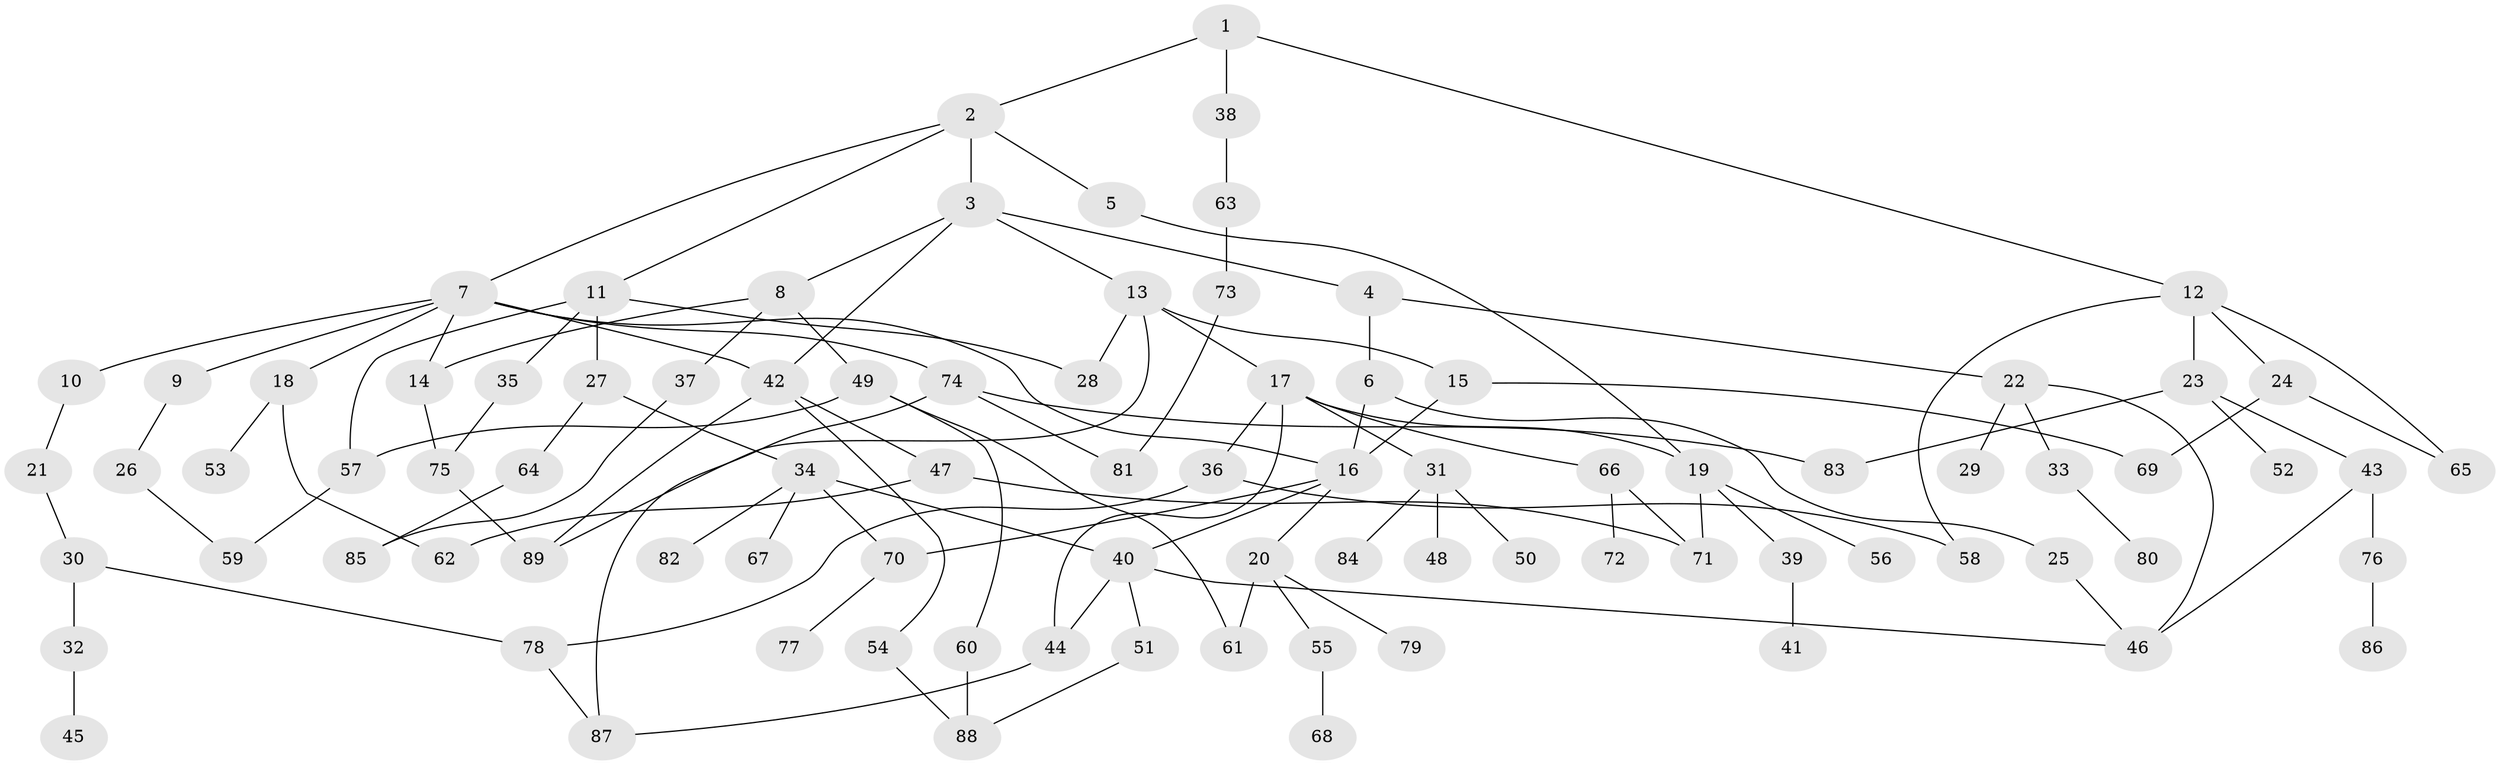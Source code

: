 // Generated by graph-tools (version 1.1) at 2025/10/02/27/25 16:10:52]
// undirected, 89 vertices, 120 edges
graph export_dot {
graph [start="1"]
  node [color=gray90,style=filled];
  1;
  2;
  3;
  4;
  5;
  6;
  7;
  8;
  9;
  10;
  11;
  12;
  13;
  14;
  15;
  16;
  17;
  18;
  19;
  20;
  21;
  22;
  23;
  24;
  25;
  26;
  27;
  28;
  29;
  30;
  31;
  32;
  33;
  34;
  35;
  36;
  37;
  38;
  39;
  40;
  41;
  42;
  43;
  44;
  45;
  46;
  47;
  48;
  49;
  50;
  51;
  52;
  53;
  54;
  55;
  56;
  57;
  58;
  59;
  60;
  61;
  62;
  63;
  64;
  65;
  66;
  67;
  68;
  69;
  70;
  71;
  72;
  73;
  74;
  75;
  76;
  77;
  78;
  79;
  80;
  81;
  82;
  83;
  84;
  85;
  86;
  87;
  88;
  89;
  1 -- 2;
  1 -- 12;
  1 -- 38;
  2 -- 3;
  2 -- 5;
  2 -- 7;
  2 -- 11;
  3 -- 4;
  3 -- 8;
  3 -- 13;
  3 -- 42;
  4 -- 6;
  4 -- 22;
  5 -- 19;
  6 -- 25;
  6 -- 16;
  7 -- 9;
  7 -- 10;
  7 -- 14;
  7 -- 16;
  7 -- 18;
  7 -- 74;
  7 -- 42;
  8 -- 37;
  8 -- 49;
  8 -- 14;
  9 -- 26;
  10 -- 21;
  11 -- 27;
  11 -- 35;
  11 -- 57;
  11 -- 28;
  12 -- 23;
  12 -- 24;
  12 -- 65;
  12 -- 58;
  13 -- 15;
  13 -- 17;
  13 -- 28;
  13 -- 89;
  14 -- 75;
  15 -- 16;
  15 -- 69;
  16 -- 20;
  16 -- 40;
  16 -- 70;
  17 -- 19;
  17 -- 31;
  17 -- 36;
  17 -- 66;
  17 -- 44;
  18 -- 53;
  18 -- 62;
  19 -- 39;
  19 -- 56;
  19 -- 71;
  20 -- 55;
  20 -- 79;
  20 -- 61;
  21 -- 30;
  22 -- 29;
  22 -- 33;
  22 -- 46;
  23 -- 43;
  23 -- 52;
  23 -- 83;
  24 -- 69;
  24 -- 65;
  25 -- 46;
  26 -- 59;
  27 -- 34;
  27 -- 64;
  30 -- 32;
  30 -- 78;
  31 -- 48;
  31 -- 50;
  31 -- 84;
  32 -- 45;
  33 -- 80;
  34 -- 40;
  34 -- 67;
  34 -- 70;
  34 -- 82;
  35 -- 75;
  36 -- 58;
  36 -- 78;
  37 -- 85;
  38 -- 63;
  39 -- 41;
  40 -- 44;
  40 -- 51;
  40 -- 46;
  42 -- 47;
  42 -- 54;
  42 -- 89;
  43 -- 76;
  43 -- 46;
  44 -- 87;
  47 -- 62;
  47 -- 71;
  49 -- 60;
  49 -- 61;
  49 -- 57;
  51 -- 88;
  54 -- 88;
  55 -- 68;
  57 -- 59;
  60 -- 88;
  63 -- 73;
  64 -- 85;
  66 -- 72;
  66 -- 71;
  70 -- 77;
  73 -- 81;
  74 -- 81;
  74 -- 87;
  74 -- 83;
  75 -- 89;
  76 -- 86;
  78 -- 87;
}
